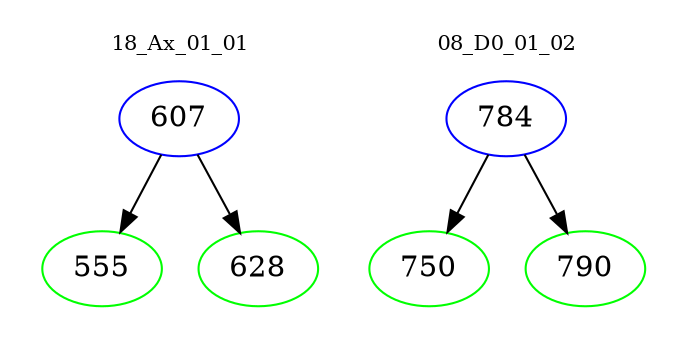 digraph{
subgraph cluster_0 {
color = white
label = "18_Ax_01_01";
fontsize=10;
T0_607 [label="607", color="blue"]
T0_607 -> T0_555 [color="black"]
T0_555 [label="555", color="green"]
T0_607 -> T0_628 [color="black"]
T0_628 [label="628", color="green"]
}
subgraph cluster_1 {
color = white
label = "08_D0_01_02";
fontsize=10;
T1_784 [label="784", color="blue"]
T1_784 -> T1_750 [color="black"]
T1_750 [label="750", color="green"]
T1_784 -> T1_790 [color="black"]
T1_790 [label="790", color="green"]
}
}
